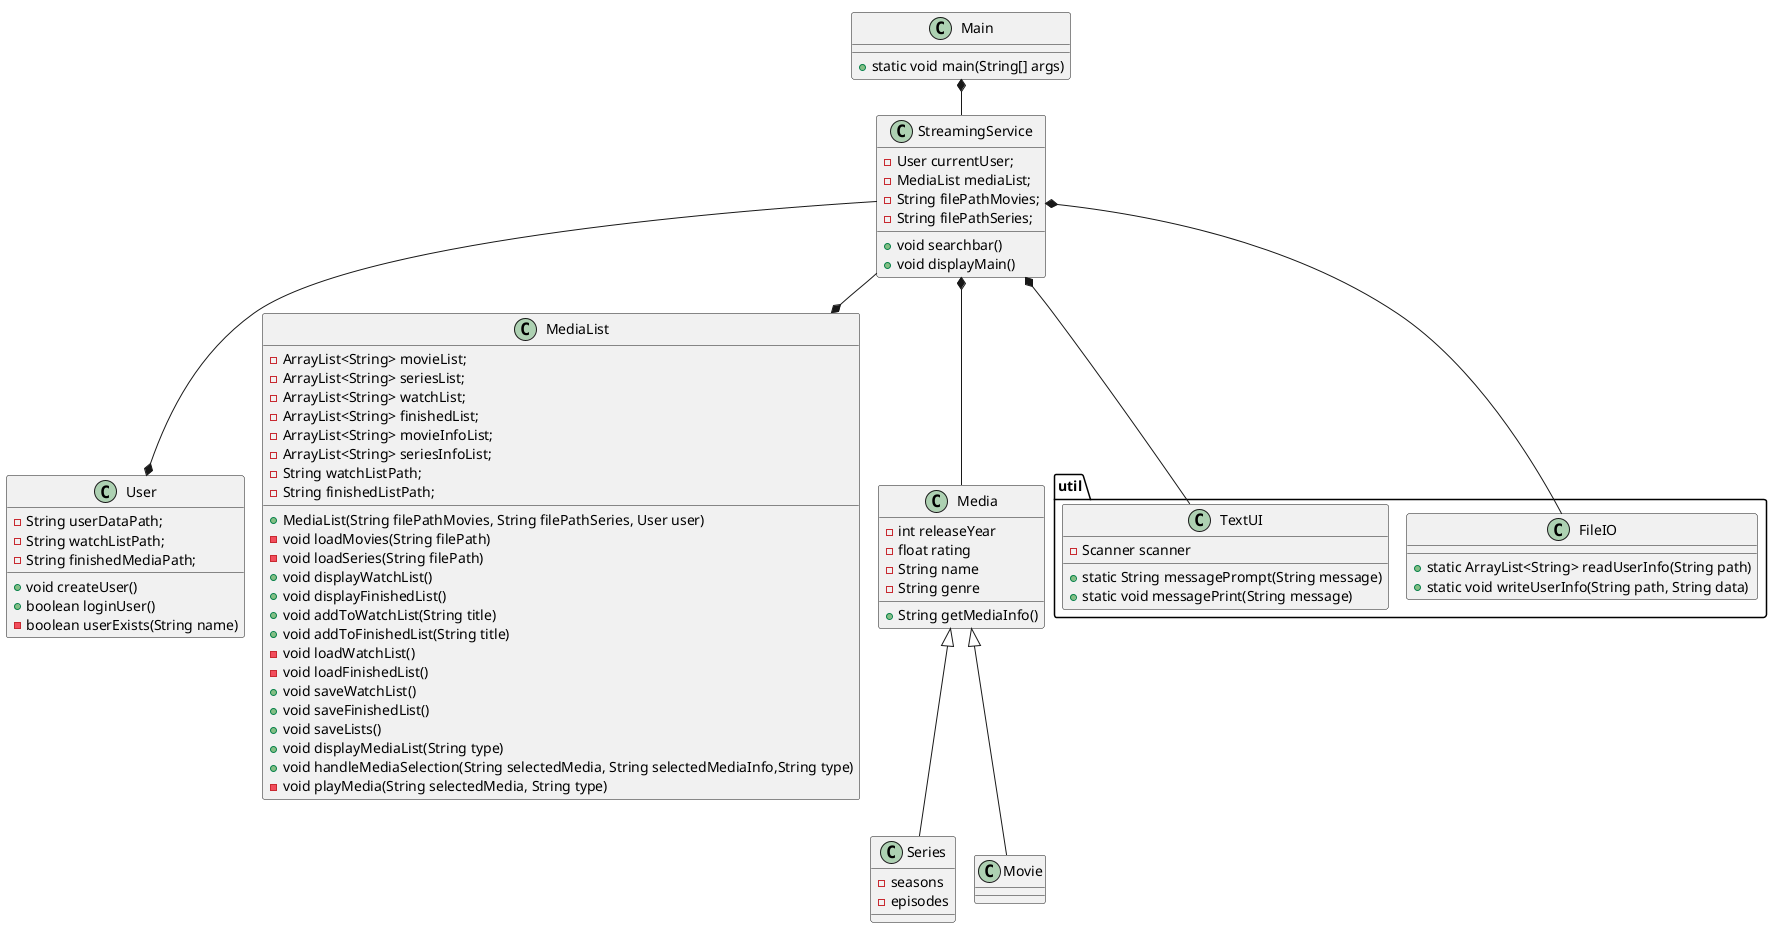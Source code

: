 @startuml
!pragma layout smetana
'https://plantuml.com/class-diagram


class User{
- String userDataPath;
- String watchListPath;
- String finishedMediaPath;

+ void createUser()
+ boolean loginUser()
- boolean userExists(String name)

}

class Main{

+ static void main(String[] args)
}

class StreamingService{

+ void searchbar()
- User currentUser;
- MediaList mediaList;
- String filePathMovies;
- String filePathSeries;
+ void displayMain()

}

class MediaList{

-ArrayList<String> movieList;
-ArrayList<String> seriesList;
-ArrayList<String> watchList;
-ArrayList<String> finishedList;
-ArrayList<String> movieInfoList;
-ArrayList<String> seriesInfoList;
-String watchListPath;
-String finishedListPath;

+MediaList(String filePathMovies, String filePathSeries, User user)
- void loadMovies(String filePath)
- void loadSeries(String filePath)
+ void displayWatchList()
+ void displayFinishedList()
+ void addToWatchList(String title)
+ void addToFinishedList(String title)
- void loadWatchList()
- void loadFinishedList()
+ void saveWatchList()
+ void saveFinishedList()
+ void saveLists()
+ void displayMediaList(String type)
+ void handleMediaSelection(String selectedMedia, String selectedMediaInfo,String type)
- void playMedia(String selectedMedia, String type)


}

package "util" {

class FileIO{
+ static ArrayList<String> readUserInfo(String path)
+ static void writeUserInfo(String path, String data)

}
class TextUI{
- Scanner scanner
+ static String messagePrompt(String message)
+ static void messagePrint(String message)

}
}

class Media{

- int releaseYear
- float rating
- String name
- String genre
+ String getMediaInfo()


}

class Series{

- seasons
- episodes

}



Media <|-- Movie
Media <|-- Series

StreamingService *-- Media
StreamingService --* User
StreamingService --* MediaList


Main *-- StreamingService


StreamingService *-- TextUI
StreamingService *-- FileIO

@enduml